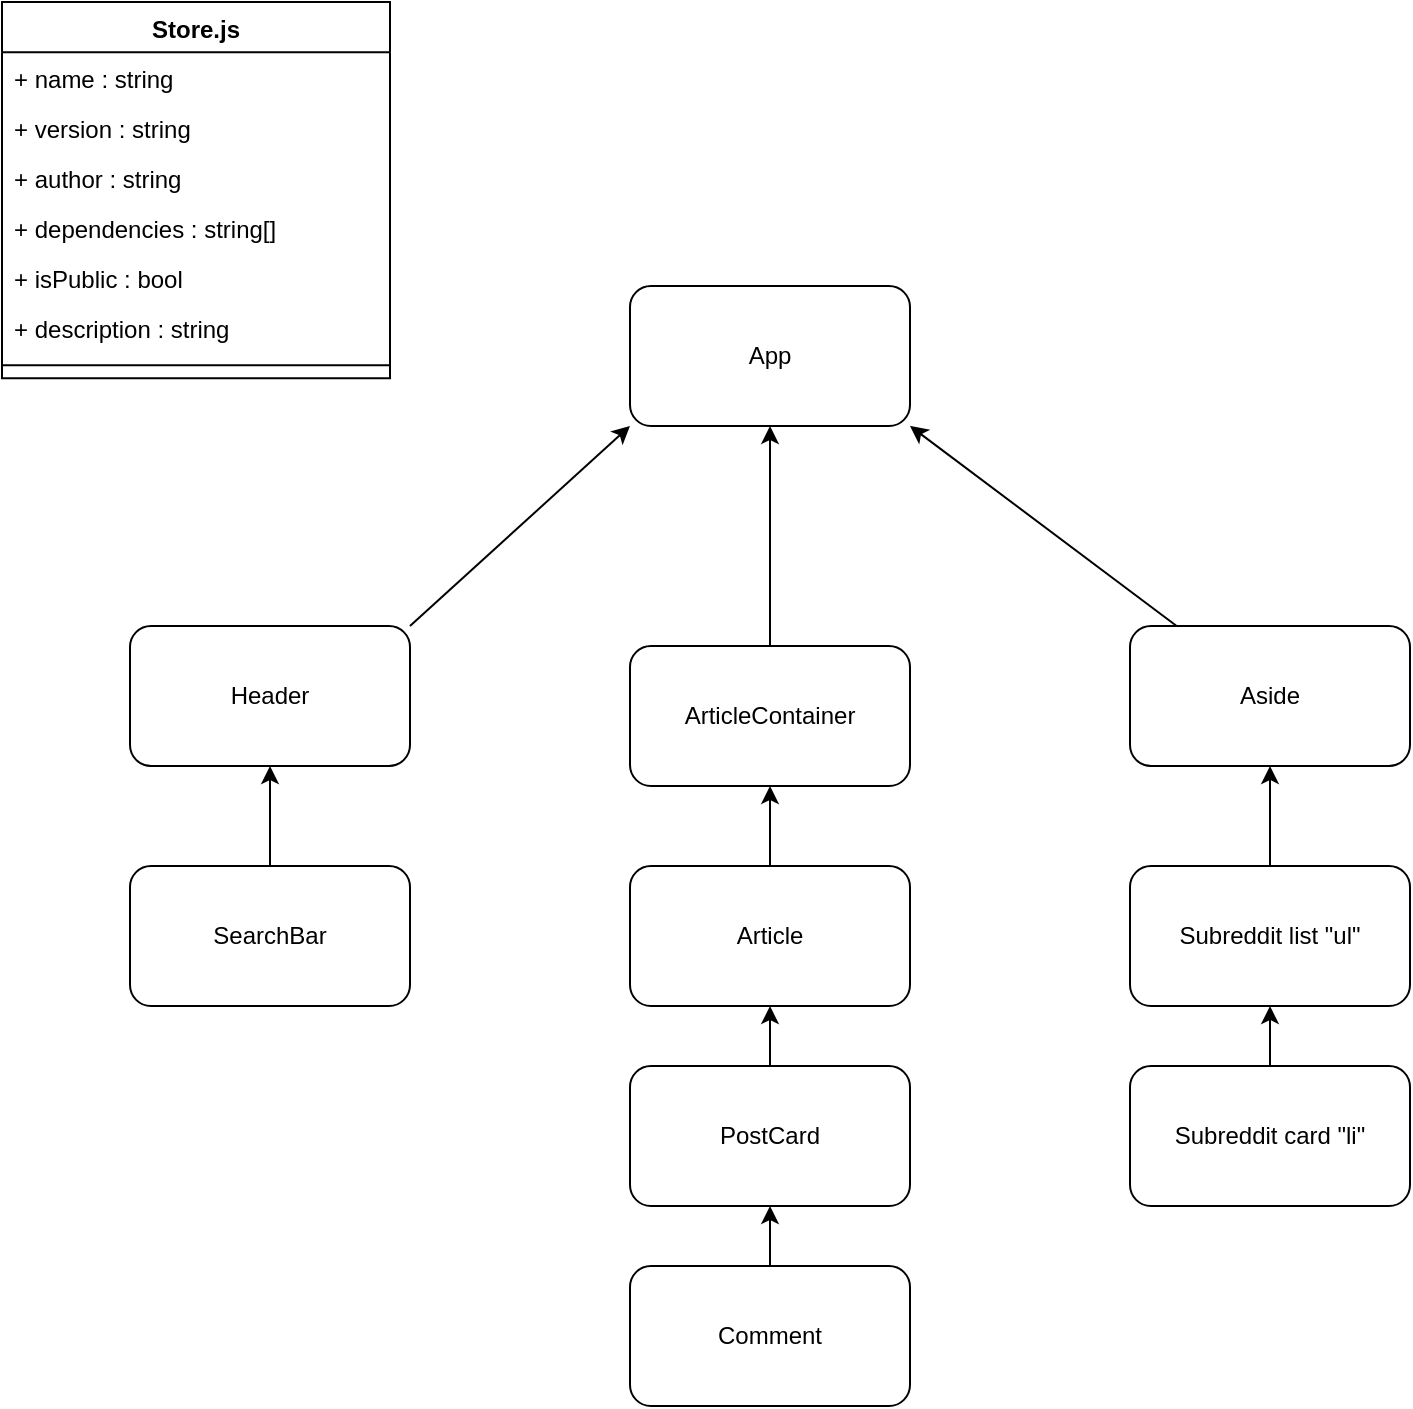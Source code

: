 <mxfile>
    <diagram name="Sivu-1" id="5oFi4ZcT5pwp0T2xpWBY">
        <mxGraphModel dx="935" dy="1139" grid="1" gridSize="10" guides="1" tooltips="1" connect="1" arrows="1" fold="1" page="1" pageScale="1" pageWidth="827" pageHeight="1169" math="0" shadow="0">
            <root>
                <mxCell id="0"/>
                <mxCell id="1" parent="0"/>
                <mxCell id="3TavXXkqEo7pSJpgyG1O-37" value="Store.js&#10;" style="swimlane;fontStyle=1;align=center;verticalAlign=top;childLayout=stackLayout;horizontal=1;startSize=25.067;horizontalStack=0;resizeParent=1;resizeParentMax=0;resizeLast=0;collapsible=0;marginBottom=0;" parent="1" vertex="1">
                    <mxGeometry x="26" y="8" width="194" height="188.067" as="geometry"/>
                </mxCell>
                <mxCell id="3TavXXkqEo7pSJpgyG1O-38" value="+ name : string" style="text;strokeColor=none;fillColor=none;align=left;verticalAlign=top;spacingLeft=4;spacingRight=4;overflow=hidden;rotatable=0;points=[[0,0.5],[1,0.5]];portConstraint=eastwest;" parent="3TavXXkqEo7pSJpgyG1O-37" vertex="1">
                    <mxGeometry y="25.067" width="194" height="25" as="geometry"/>
                </mxCell>
                <mxCell id="3TavXXkqEo7pSJpgyG1O-39" value="+ version : string" style="text;strokeColor=none;fillColor=none;align=left;verticalAlign=top;spacingLeft=4;spacingRight=4;overflow=hidden;rotatable=0;points=[[0,0.5],[1,0.5]];portConstraint=eastwest;" parent="3TavXXkqEo7pSJpgyG1O-37" vertex="1">
                    <mxGeometry y="50.067" width="194" height="25" as="geometry"/>
                </mxCell>
                <mxCell id="3TavXXkqEo7pSJpgyG1O-40" value="+ author : string" style="text;strokeColor=none;fillColor=none;align=left;verticalAlign=top;spacingLeft=4;spacingRight=4;overflow=hidden;rotatable=0;points=[[0,0.5],[1,0.5]];portConstraint=eastwest;" parent="3TavXXkqEo7pSJpgyG1O-37" vertex="1">
                    <mxGeometry y="75.067" width="194" height="25" as="geometry"/>
                </mxCell>
                <mxCell id="3TavXXkqEo7pSJpgyG1O-41" value="+ dependencies : string[]" style="text;strokeColor=none;fillColor=none;align=left;verticalAlign=top;spacingLeft=4;spacingRight=4;overflow=hidden;rotatable=0;points=[[0,0.5],[1,0.5]];portConstraint=eastwest;" parent="3TavXXkqEo7pSJpgyG1O-37" vertex="1">
                    <mxGeometry y="100.067" width="194" height="25" as="geometry"/>
                </mxCell>
                <mxCell id="3TavXXkqEo7pSJpgyG1O-42" value="+ isPublic : bool" style="text;strokeColor=none;fillColor=none;align=left;verticalAlign=top;spacingLeft=4;spacingRight=4;overflow=hidden;rotatable=0;points=[[0,0.5],[1,0.5]];portConstraint=eastwest;" parent="3TavXXkqEo7pSJpgyG1O-37" vertex="1">
                    <mxGeometry y="125.067" width="194" height="25" as="geometry"/>
                </mxCell>
                <mxCell id="3TavXXkqEo7pSJpgyG1O-43" value="+ description : string" style="text;strokeColor=none;fillColor=none;align=left;verticalAlign=top;spacingLeft=4;spacingRight=4;overflow=hidden;rotatable=0;points=[[0,0.5],[1,0.5]];portConstraint=eastwest;" parent="3TavXXkqEo7pSJpgyG1O-37" vertex="1">
                    <mxGeometry y="150.067" width="194" height="25" as="geometry"/>
                </mxCell>
                <mxCell id="3TavXXkqEo7pSJpgyG1O-44" style="line;strokeWidth=1;fillColor=none;align=left;verticalAlign=middle;spacingTop=-1;spacingLeft=3;spacingRight=3;rotatable=0;labelPosition=right;points=[];portConstraint=eastwest;strokeColor=inherit;" parent="3TavXXkqEo7pSJpgyG1O-37" vertex="1">
                    <mxGeometry y="175.067" width="194" height="13" as="geometry"/>
                </mxCell>
                <mxCell id="3TavXXkqEo7pSJpgyG1O-108" value="App" style="rounded=1;whiteSpace=wrap;html=1;" parent="1" vertex="1">
                    <mxGeometry x="340" y="150" width="140" height="70" as="geometry"/>
                </mxCell>
                <mxCell id="3TavXXkqEo7pSJpgyG1O-120" style="rounded=0;orthogonalLoop=1;jettySize=auto;html=1;exitX=1;exitY=0;exitDx=0;exitDy=0;entryX=0;entryY=1;entryDx=0;entryDy=0;" parent="1" source="3TavXXkqEo7pSJpgyG1O-109" target="3TavXXkqEo7pSJpgyG1O-108" edge="1">
                    <mxGeometry relative="1" as="geometry"/>
                </mxCell>
                <mxCell id="3TavXXkqEo7pSJpgyG1O-109" value="Header" style="rounded=1;whiteSpace=wrap;html=1;" parent="1" vertex="1">
                    <mxGeometry x="90" y="320" width="140" height="70" as="geometry"/>
                </mxCell>
                <mxCell id="3TavXXkqEo7pSJpgyG1O-123" style="edgeStyle=orthogonalEdgeStyle;rounded=0;orthogonalLoop=1;jettySize=auto;html=1;" parent="1" source="3TavXXkqEo7pSJpgyG1O-110" target="3TavXXkqEo7pSJpgyG1O-109" edge="1">
                    <mxGeometry relative="1" as="geometry"/>
                </mxCell>
                <mxCell id="3TavXXkqEo7pSJpgyG1O-110" value="SearchBar" style="rounded=1;whiteSpace=wrap;html=1;" parent="1" vertex="1">
                    <mxGeometry x="90" y="440" width="140" height="70" as="geometry"/>
                </mxCell>
                <mxCell id="3" style="edgeStyle=none;html=1;entryX=0.5;entryY=1;entryDx=0;entryDy=0;" edge="1" parent="1" source="3TavXXkqEo7pSJpgyG1O-111" target="2">
                    <mxGeometry relative="1" as="geometry"/>
                </mxCell>
                <mxCell id="3TavXXkqEo7pSJpgyG1O-111" value="Article" style="rounded=1;whiteSpace=wrap;html=1;" parent="1" vertex="1">
                    <mxGeometry x="340" y="440" width="140" height="70" as="geometry"/>
                </mxCell>
                <mxCell id="3TavXXkqEo7pSJpgyG1O-122" style="rounded=0;orthogonalLoop=1;jettySize=auto;html=1;entryX=1;entryY=1;entryDx=0;entryDy=0;" parent="1" source="3TavXXkqEo7pSJpgyG1O-112" target="3TavXXkqEo7pSJpgyG1O-108" edge="1">
                    <mxGeometry relative="1" as="geometry"/>
                </mxCell>
                <mxCell id="3TavXXkqEo7pSJpgyG1O-112" value="Aside" style="rounded=1;whiteSpace=wrap;html=1;" parent="1" vertex="1">
                    <mxGeometry x="590" y="320" width="140" height="70" as="geometry"/>
                </mxCell>
                <mxCell id="3TavXXkqEo7pSJpgyG1O-124" style="edgeStyle=orthogonalEdgeStyle;rounded=0;orthogonalLoop=1;jettySize=auto;html=1;" parent="1" source="3TavXXkqEo7pSJpgyG1O-113" target="3TavXXkqEo7pSJpgyG1O-111" edge="1">
                    <mxGeometry relative="1" as="geometry"/>
                </mxCell>
                <mxCell id="3TavXXkqEo7pSJpgyG1O-113" value="PostCard" style="rounded=1;whiteSpace=wrap;html=1;" parent="1" vertex="1">
                    <mxGeometry x="340" y="540" width="140" height="70" as="geometry"/>
                </mxCell>
                <mxCell id="3TavXXkqEo7pSJpgyG1O-126" style="edgeStyle=orthogonalEdgeStyle;rounded=0;orthogonalLoop=1;jettySize=auto;html=1;" parent="1" source="3TavXXkqEo7pSJpgyG1O-125" target="3TavXXkqEo7pSJpgyG1O-112" edge="1">
                    <mxGeometry relative="1" as="geometry"/>
                </mxCell>
                <mxCell id="3TavXXkqEo7pSJpgyG1O-125" value="Subreddit list &quot;ul&quot;" style="rounded=1;whiteSpace=wrap;html=1;" parent="1" vertex="1">
                    <mxGeometry x="590" y="440" width="140" height="70" as="geometry"/>
                </mxCell>
                <mxCell id="3TavXXkqEo7pSJpgyG1O-128" style="edgeStyle=orthogonalEdgeStyle;rounded=0;orthogonalLoop=1;jettySize=auto;html=1;" parent="1" source="3TavXXkqEo7pSJpgyG1O-127" target="3TavXXkqEo7pSJpgyG1O-113" edge="1">
                    <mxGeometry relative="1" as="geometry"/>
                </mxCell>
                <mxCell id="3TavXXkqEo7pSJpgyG1O-127" value="Comment" style="rounded=1;whiteSpace=wrap;html=1;" parent="1" vertex="1">
                    <mxGeometry x="340" y="640" width="140" height="70" as="geometry"/>
                </mxCell>
                <mxCell id="3TavXXkqEo7pSJpgyG1O-130" style="edgeStyle=orthogonalEdgeStyle;rounded=0;orthogonalLoop=1;jettySize=auto;html=1;" parent="1" source="3TavXXkqEo7pSJpgyG1O-129" target="3TavXXkqEo7pSJpgyG1O-125" edge="1">
                    <mxGeometry relative="1" as="geometry"/>
                </mxCell>
                <mxCell id="3TavXXkqEo7pSJpgyG1O-129" value="Subreddit card &quot;li&quot;" style="rounded=1;whiteSpace=wrap;html=1;" parent="1" vertex="1">
                    <mxGeometry x="590" y="540" width="140" height="70" as="geometry"/>
                </mxCell>
                <mxCell id="4" style="edgeStyle=none;html=1;" edge="1" parent="1" source="2" target="3TavXXkqEo7pSJpgyG1O-108">
                    <mxGeometry relative="1" as="geometry"/>
                </mxCell>
                <mxCell id="2" value="ArticleContainer" style="rounded=1;whiteSpace=wrap;html=1;" vertex="1" parent="1">
                    <mxGeometry x="340" y="330" width="140" height="70" as="geometry"/>
                </mxCell>
            </root>
        </mxGraphModel>
    </diagram>
</mxfile>